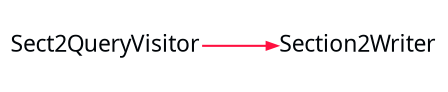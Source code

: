 digraph {
 rankdir = "LR"
 bgcolor = none;
 layout  = dot;
 edge [
   arrowsize = "0.5"
   color     = "#FF1040FF"
 ]
 dOoRrGf[
   shape    = none
   label    = "Sect2QueryVisitor"
   margin   = "0.01"
   fontname = "Segoe UI"
   fontsize = "11"
   fontcolor= "#010509FF"
 ]
 WZoRrGf[
   shape    = none
   label    = "Section2Writer"
   margin   = "0.01"
   fontname = "Segoe UI"
   fontsize = "11"
   fontcolor= "#010509FF"
 ]
 dOoRrGf->WZoRrGf
}
